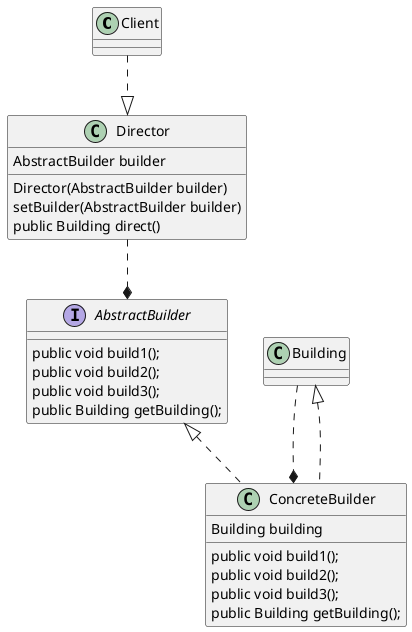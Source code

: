@startuml
'https://plantuml.com/class-diagram

class Client

interface AbstractBuilder{
  public void build1();
  public void build2();
  public void build3();
  public Building getBuilding();
}
class ConcreteBuilder{
 Building building
 public void build1();
 public void build2();
 public void build3();
 public Building getBuilding();
}

class Building

class Director{
  AbstractBuilder builder
  Director(AbstractBuilder builder)
  setBuilder(AbstractBuilder builder)
  public Building direct()
}

Director ..* AbstractBuilder

AbstractBuilder <|.. ConcreteBuilder

Building ..* ConcreteBuilder
Building <|.. ConcreteBuilder

Client ..|> Director


@enduml